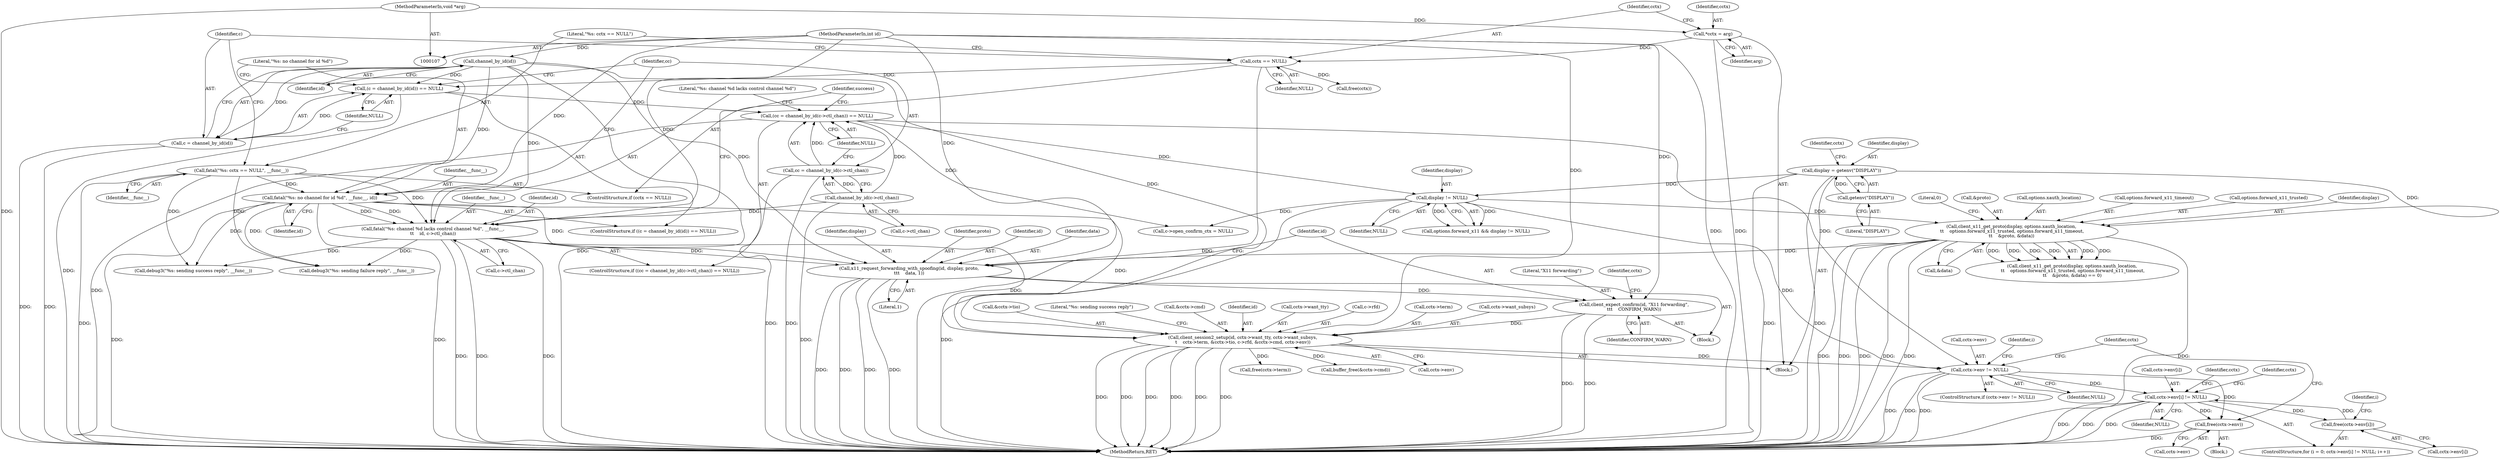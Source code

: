 digraph "0_mindrot_ed4ce82dbfa8a3a3c8ea6fa0db113c71e234416c_0@API" {
"1000359" [label="(Call,free(cctx->env))"];
"1000344" [label="(Call,cctx->env[i] != NULL)"];
"1000353" [label="(Call,free(cctx->env[i]))"];
"1000334" [label="(Call,cctx->env != NULL)"];
"1000240" [label="(Call,client_session2_setup(id, cctx->want_tty, cctx->want_subsys,\n\t    cctx->term, &cctx->tio, c->rfd, &cctx->cmd, cctx->env))"];
"1000226" [label="(Call,client_expect_confirm(id, \"X11 forwarding\",\n\t\t\t    CONFIRM_WARN))"];
"1000220" [label="(Call,x11_request_forwarding_with_spoofing(id, display, proto,\n\t\t\t    data, 1))"];
"1000148" [label="(Call,fatal(\"%s: channel %d lacks control channel %d\", __func__,\n\t\t    id, c->ctl_chan))"];
"1000125" [label="(Call,fatal(\"%s: cctx == NULL\", __func__))"];
"1000135" [label="(Call,fatal(\"%s: no channel for id %d\", __func__, id))"];
"1000132" [label="(Call,channel_by_id(id))"];
"1000108" [label="(MethodParameterIn,int id)"];
"1000143" [label="(Call,channel_by_id(c->ctl_chan))"];
"1000201" [label="(Call,client_x11_get_proto(display, options.xauth_location,\n \t\t    options.forward_x11_trusted, options.forward_x11_timeout,\n\t\t    &proto, &data))"];
"1000193" [label="(Call,display != NULL)"];
"1000180" [label="(Call,display = getenv(\"DISPLAY\"))"];
"1000182" [label="(Call,getenv(\"DISPLAY\"))"];
"1000140" [label="(Call,(cc = channel_by_id(c->ctl_chan)) == NULL)"];
"1000141" [label="(Call,cc = channel_by_id(c->ctl_chan))"];
"1000129" [label="(Call,(c = channel_by_id(id)) == NULL)"];
"1000130" [label="(Call,c = channel_by_id(id))"];
"1000122" [label="(Call,cctx == NULL)"];
"1000113" [label="(Call,*cctx = arg)"];
"1000110" [label="(MethodParameterIn,void *arg)"];
"1000334" [label="(Call,cctx->env != NULL)"];
"1000354" [label="(Call,cctx->env[i])"];
"1000195" [label="(Identifier,NULL)"];
"1000228" [label="(Literal,\"X11 forwarding\")"];
"1000180" [label="(Call,display = getenv(\"DISPLAY\"))"];
"1000142" [label="(Identifier,cc)"];
"1000363" [label="(Call,free(cctx))"];
"1000140" [label="(Call,(cc = channel_by_id(c->ctl_chan)) == NULL)"];
"1000123" [label="(Identifier,cctx)"];
"1000251" [label="(Call,&cctx->tio)"];
"1000266" [label="(Literal,\"%s: sending success reply\")"];
"1000258" [label="(Call,&cctx->cmd)"];
"1000150" [label="(Identifier,__func__)"];
"1000216" [label="(Literal,0)"];
"1000111" [label="(Block,)"];
"1000340" [label="(ControlStructure,for (i = 0; cctx->env[i] != NULL; i++))"];
"1000342" [label="(Identifier,i)"];
"1000364" [label="(Identifier,cctx)"];
"1000193" [label="(Call,display != NULL)"];
"1000189" [label="(Call,options.forward_x11 && display != NULL)"];
"1000345" [label="(Call,cctx->env[i])"];
"1000241" [label="(Identifier,id)"];
"1000212" [label="(Call,&proto)"];
"1000217" [label="(Block,)"];
"1000114" [label="(Identifier,cctx)"];
"1000335" [label="(Call,cctx->env)"];
"1000121" [label="(ControlStructure,if (cctx == NULL))"];
"1000181" [label="(Identifier,display)"];
"1000182" [label="(Call,getenv(\"DISPLAY\"))"];
"1000194" [label="(Identifier,display)"];
"1000350" [label="(Identifier,NULL)"];
"1000226" [label="(Call,client_expect_confirm(id, \"X11 forwarding\",\n\t\t\t    CONFIRM_WARN))"];
"1000344" [label="(Call,cctx->env[i] != NULL)"];
"1000141" [label="(Call,cc = channel_by_id(c->ctl_chan))"];
"1000183" [label="(Literal,\"DISPLAY\")"];
"1000108" [label="(MethodParameterIn,int id)"];
"1000242" [label="(Call,cctx->want_tty)"];
"1000265" [label="(Call,debug3(\"%s: sending success reply\", __func__))"];
"1000203" [label="(Call,options.xauth_location)"];
"1000135" [label="(Call,fatal(\"%s: no channel for id %d\", __func__, id))"];
"1000129" [label="(Call,(c = channel_by_id(id)) == NULL)"];
"1000233" [label="(Identifier,cctx)"];
"1000147" [label="(Identifier,NULL)"];
"1000209" [label="(Call,options.forward_x11_timeout)"];
"1000240" [label="(Call,client_session2_setup(id, cctx->want_tty, cctx->want_subsys,\n\t    cctx->term, &cctx->tio, c->rfd, &cctx->cmd, cctx->env))"];
"1000222" [label="(Identifier,display)"];
"1000229" [label="(Identifier,CONFIRM_WARN)"];
"1000134" [label="(Identifier,NULL)"];
"1000220" [label="(Call,x11_request_forwarding_with_spoofing(id, display, proto,\n\t\t\t    data, 1))"];
"1000128" [label="(ControlStructure,if ((c = channel_by_id(id)) == NULL))"];
"1000152" [label="(Call,c->ctl_chan)"];
"1000324" [label="(Call,buffer_free(&cctx->cmd))"];
"1000126" [label="(Literal,\"%s: cctx == NULL\")"];
"1000132" [label="(Call,channel_by_id(id))"];
"1000214" [label="(Call,&data)"];
"1000137" [label="(Identifier,__func__)"];
"1000255" [label="(Call,c->rfd)"];
"1000352" [label="(Identifier,i)"];
"1000143" [label="(Call,channel_by_id(c->ctl_chan))"];
"1000262" [label="(Call,cctx->env)"];
"1000365" [label="(MethodReturn,RET)"];
"1000138" [label="(Identifier,id)"];
"1000353" [label="(Call,free(cctx->env[i]))"];
"1000110" [label="(MethodParameterIn,void *arg)"];
"1000223" [label="(Identifier,proto)"];
"1000151" [label="(Identifier,id)"];
"1000113" [label="(Call,*cctx = arg)"];
"1000206" [label="(Call,options.forward_x11_trusted)"];
"1000356" [label="(Identifier,cctx)"];
"1000202" [label="(Identifier,display)"];
"1000339" [label="(Block,)"];
"1000149" [label="(Literal,\"%s: channel %d lacks control channel %d\")"];
"1000122" [label="(Call,cctx == NULL)"];
"1000187" [label="(Identifier,cctx)"];
"1000333" [label="(ControlStructure,if (cctx->env != NULL))"];
"1000225" [label="(Literal,1)"];
"1000329" [label="(Call,free(cctx->term))"];
"1000248" [label="(Call,cctx->term)"];
"1000360" [label="(Call,cctx->env)"];
"1000127" [label="(Identifier,__func__)"];
"1000148" [label="(Call,fatal(\"%s: channel %d lacks control channel %d\", __func__,\n\t\t    id, c->ctl_chan))"];
"1000338" [label="(Identifier,NULL)"];
"1000361" [label="(Identifier,cctx)"];
"1000124" [label="(Identifier,NULL)"];
"1000144" [label="(Call,c->ctl_chan)"];
"1000157" [label="(Identifier,success)"];
"1000200" [label="(Call,client_x11_get_proto(display, options.xauth_location,\n \t\t    options.forward_x11_trusted, options.forward_x11_timeout,\n\t\t    &proto, &data) == 0)"];
"1000115" [label="(Identifier,arg)"];
"1000227" [label="(Identifier,id)"];
"1000136" [label="(Literal,\"%s: no channel for id %d\")"];
"1000319" [label="(Call,c->open_confirm_ctx = NULL)"];
"1000359" [label="(Call,free(cctx->env))"];
"1000131" [label="(Identifier,c)"];
"1000133" [label="(Identifier,id)"];
"1000221" [label="(Identifier,id)"];
"1000201" [label="(Call,client_x11_get_proto(display, options.xauth_location,\n \t\t    options.forward_x11_trusted, options.forward_x11_timeout,\n\t\t    &proto, &data))"];
"1000125" [label="(Call,fatal(\"%s: cctx == NULL\", __func__))"];
"1000139" [label="(ControlStructure,if ((cc = channel_by_id(c->ctl_chan)) == NULL))"];
"1000224" [label="(Identifier,data)"];
"1000130" [label="(Call,c = channel_by_id(id))"];
"1000159" [label="(Call,debug3(\"%s: sending failure reply\", __func__))"];
"1000245" [label="(Call,cctx->want_subsys)"];
"1000359" -> "1000339"  [label="AST: "];
"1000359" -> "1000360"  [label="CFG: "];
"1000360" -> "1000359"  [label="AST: "];
"1000364" -> "1000359"  [label="CFG: "];
"1000359" -> "1000365"  [label="DDG: "];
"1000344" -> "1000359"  [label="DDG: "];
"1000334" -> "1000359"  [label="DDG: "];
"1000344" -> "1000340"  [label="AST: "];
"1000344" -> "1000350"  [label="CFG: "];
"1000345" -> "1000344"  [label="AST: "];
"1000350" -> "1000344"  [label="AST: "];
"1000356" -> "1000344"  [label="CFG: "];
"1000361" -> "1000344"  [label="CFG: "];
"1000344" -> "1000365"  [label="DDG: "];
"1000344" -> "1000365"  [label="DDG: "];
"1000344" -> "1000365"  [label="DDG: "];
"1000353" -> "1000344"  [label="DDG: "];
"1000334" -> "1000344"  [label="DDG: "];
"1000344" -> "1000353"  [label="DDG: "];
"1000353" -> "1000340"  [label="AST: "];
"1000353" -> "1000354"  [label="CFG: "];
"1000354" -> "1000353"  [label="AST: "];
"1000352" -> "1000353"  [label="CFG: "];
"1000334" -> "1000333"  [label="AST: "];
"1000334" -> "1000338"  [label="CFG: "];
"1000335" -> "1000334"  [label="AST: "];
"1000338" -> "1000334"  [label="AST: "];
"1000342" -> "1000334"  [label="CFG: "];
"1000364" -> "1000334"  [label="CFG: "];
"1000334" -> "1000365"  [label="DDG: "];
"1000334" -> "1000365"  [label="DDG: "];
"1000334" -> "1000365"  [label="DDG: "];
"1000240" -> "1000334"  [label="DDG: "];
"1000193" -> "1000334"  [label="DDG: "];
"1000140" -> "1000334"  [label="DDG: "];
"1000240" -> "1000111"  [label="AST: "];
"1000240" -> "1000262"  [label="CFG: "];
"1000241" -> "1000240"  [label="AST: "];
"1000242" -> "1000240"  [label="AST: "];
"1000245" -> "1000240"  [label="AST: "];
"1000248" -> "1000240"  [label="AST: "];
"1000251" -> "1000240"  [label="AST: "];
"1000255" -> "1000240"  [label="AST: "];
"1000258" -> "1000240"  [label="AST: "];
"1000262" -> "1000240"  [label="AST: "];
"1000266" -> "1000240"  [label="CFG: "];
"1000240" -> "1000365"  [label="DDG: "];
"1000240" -> "1000365"  [label="DDG: "];
"1000240" -> "1000365"  [label="DDG: "];
"1000240" -> "1000365"  [label="DDG: "];
"1000240" -> "1000365"  [label="DDG: "];
"1000240" -> "1000365"  [label="DDG: "];
"1000226" -> "1000240"  [label="DDG: "];
"1000148" -> "1000240"  [label="DDG: "];
"1000132" -> "1000240"  [label="DDG: "];
"1000135" -> "1000240"  [label="DDG: "];
"1000108" -> "1000240"  [label="DDG: "];
"1000240" -> "1000324"  [label="DDG: "];
"1000240" -> "1000329"  [label="DDG: "];
"1000226" -> "1000217"  [label="AST: "];
"1000226" -> "1000229"  [label="CFG: "];
"1000227" -> "1000226"  [label="AST: "];
"1000228" -> "1000226"  [label="AST: "];
"1000229" -> "1000226"  [label="AST: "];
"1000233" -> "1000226"  [label="CFG: "];
"1000226" -> "1000365"  [label="DDG: "];
"1000226" -> "1000365"  [label="DDG: "];
"1000220" -> "1000226"  [label="DDG: "];
"1000108" -> "1000226"  [label="DDG: "];
"1000220" -> "1000217"  [label="AST: "];
"1000220" -> "1000225"  [label="CFG: "];
"1000221" -> "1000220"  [label="AST: "];
"1000222" -> "1000220"  [label="AST: "];
"1000223" -> "1000220"  [label="AST: "];
"1000224" -> "1000220"  [label="AST: "];
"1000225" -> "1000220"  [label="AST: "];
"1000227" -> "1000220"  [label="CFG: "];
"1000220" -> "1000365"  [label="DDG: "];
"1000220" -> "1000365"  [label="DDG: "];
"1000220" -> "1000365"  [label="DDG: "];
"1000220" -> "1000365"  [label="DDG: "];
"1000148" -> "1000220"  [label="DDG: "];
"1000132" -> "1000220"  [label="DDG: "];
"1000135" -> "1000220"  [label="DDG: "];
"1000108" -> "1000220"  [label="DDG: "];
"1000201" -> "1000220"  [label="DDG: "];
"1000148" -> "1000139"  [label="AST: "];
"1000148" -> "1000152"  [label="CFG: "];
"1000149" -> "1000148"  [label="AST: "];
"1000150" -> "1000148"  [label="AST: "];
"1000151" -> "1000148"  [label="AST: "];
"1000152" -> "1000148"  [label="AST: "];
"1000157" -> "1000148"  [label="CFG: "];
"1000148" -> "1000365"  [label="DDG: "];
"1000148" -> "1000365"  [label="DDG: "];
"1000148" -> "1000365"  [label="DDG: "];
"1000125" -> "1000148"  [label="DDG: "];
"1000135" -> "1000148"  [label="DDG: "];
"1000135" -> "1000148"  [label="DDG: "];
"1000132" -> "1000148"  [label="DDG: "];
"1000108" -> "1000148"  [label="DDG: "];
"1000143" -> "1000148"  [label="DDG: "];
"1000148" -> "1000159"  [label="DDG: "];
"1000148" -> "1000265"  [label="DDG: "];
"1000125" -> "1000121"  [label="AST: "];
"1000125" -> "1000127"  [label="CFG: "];
"1000126" -> "1000125"  [label="AST: "];
"1000127" -> "1000125"  [label="AST: "];
"1000131" -> "1000125"  [label="CFG: "];
"1000125" -> "1000365"  [label="DDG: "];
"1000125" -> "1000135"  [label="DDG: "];
"1000125" -> "1000159"  [label="DDG: "];
"1000125" -> "1000265"  [label="DDG: "];
"1000135" -> "1000128"  [label="AST: "];
"1000135" -> "1000138"  [label="CFG: "];
"1000136" -> "1000135"  [label="AST: "];
"1000137" -> "1000135"  [label="AST: "];
"1000138" -> "1000135"  [label="AST: "];
"1000142" -> "1000135"  [label="CFG: "];
"1000135" -> "1000365"  [label="DDG: "];
"1000135" -> "1000365"  [label="DDG: "];
"1000132" -> "1000135"  [label="DDG: "];
"1000108" -> "1000135"  [label="DDG: "];
"1000135" -> "1000159"  [label="DDG: "];
"1000135" -> "1000265"  [label="DDG: "];
"1000132" -> "1000130"  [label="AST: "];
"1000132" -> "1000133"  [label="CFG: "];
"1000133" -> "1000132"  [label="AST: "];
"1000130" -> "1000132"  [label="CFG: "];
"1000132" -> "1000365"  [label="DDG: "];
"1000132" -> "1000129"  [label="DDG: "];
"1000132" -> "1000130"  [label="DDG: "];
"1000108" -> "1000132"  [label="DDG: "];
"1000108" -> "1000107"  [label="AST: "];
"1000108" -> "1000365"  [label="DDG: "];
"1000143" -> "1000141"  [label="AST: "];
"1000143" -> "1000144"  [label="CFG: "];
"1000144" -> "1000143"  [label="AST: "];
"1000141" -> "1000143"  [label="CFG: "];
"1000143" -> "1000365"  [label="DDG: "];
"1000143" -> "1000140"  [label="DDG: "];
"1000143" -> "1000141"  [label="DDG: "];
"1000201" -> "1000200"  [label="AST: "];
"1000201" -> "1000214"  [label="CFG: "];
"1000202" -> "1000201"  [label="AST: "];
"1000203" -> "1000201"  [label="AST: "];
"1000206" -> "1000201"  [label="AST: "];
"1000209" -> "1000201"  [label="AST: "];
"1000212" -> "1000201"  [label="AST: "];
"1000214" -> "1000201"  [label="AST: "];
"1000216" -> "1000201"  [label="CFG: "];
"1000201" -> "1000365"  [label="DDG: "];
"1000201" -> "1000365"  [label="DDG: "];
"1000201" -> "1000365"  [label="DDG: "];
"1000201" -> "1000365"  [label="DDG: "];
"1000201" -> "1000365"  [label="DDG: "];
"1000201" -> "1000365"  [label="DDG: "];
"1000201" -> "1000200"  [label="DDG: "];
"1000201" -> "1000200"  [label="DDG: "];
"1000201" -> "1000200"  [label="DDG: "];
"1000201" -> "1000200"  [label="DDG: "];
"1000201" -> "1000200"  [label="DDG: "];
"1000201" -> "1000200"  [label="DDG: "];
"1000193" -> "1000201"  [label="DDG: "];
"1000180" -> "1000201"  [label="DDG: "];
"1000193" -> "1000189"  [label="AST: "];
"1000193" -> "1000195"  [label="CFG: "];
"1000194" -> "1000193"  [label="AST: "];
"1000195" -> "1000193"  [label="AST: "];
"1000189" -> "1000193"  [label="CFG: "];
"1000193" -> "1000365"  [label="DDG: "];
"1000193" -> "1000189"  [label="DDG: "];
"1000193" -> "1000189"  [label="DDG: "];
"1000180" -> "1000193"  [label="DDG: "];
"1000140" -> "1000193"  [label="DDG: "];
"1000193" -> "1000319"  [label="DDG: "];
"1000180" -> "1000111"  [label="AST: "];
"1000180" -> "1000182"  [label="CFG: "];
"1000181" -> "1000180"  [label="AST: "];
"1000182" -> "1000180"  [label="AST: "];
"1000187" -> "1000180"  [label="CFG: "];
"1000180" -> "1000365"  [label="DDG: "];
"1000180" -> "1000365"  [label="DDG: "];
"1000182" -> "1000180"  [label="DDG: "];
"1000182" -> "1000183"  [label="CFG: "];
"1000183" -> "1000182"  [label="AST: "];
"1000140" -> "1000139"  [label="AST: "];
"1000140" -> "1000147"  [label="CFG: "];
"1000141" -> "1000140"  [label="AST: "];
"1000147" -> "1000140"  [label="AST: "];
"1000149" -> "1000140"  [label="CFG: "];
"1000157" -> "1000140"  [label="CFG: "];
"1000140" -> "1000365"  [label="DDG: "];
"1000141" -> "1000140"  [label="DDG: "];
"1000129" -> "1000140"  [label="DDG: "];
"1000140" -> "1000319"  [label="DDG: "];
"1000142" -> "1000141"  [label="AST: "];
"1000147" -> "1000141"  [label="CFG: "];
"1000141" -> "1000365"  [label="DDG: "];
"1000141" -> "1000365"  [label="DDG: "];
"1000129" -> "1000128"  [label="AST: "];
"1000129" -> "1000134"  [label="CFG: "];
"1000130" -> "1000129"  [label="AST: "];
"1000134" -> "1000129"  [label="AST: "];
"1000136" -> "1000129"  [label="CFG: "];
"1000142" -> "1000129"  [label="CFG: "];
"1000129" -> "1000365"  [label="DDG: "];
"1000130" -> "1000129"  [label="DDG: "];
"1000122" -> "1000129"  [label="DDG: "];
"1000131" -> "1000130"  [label="AST: "];
"1000134" -> "1000130"  [label="CFG: "];
"1000130" -> "1000365"  [label="DDG: "];
"1000130" -> "1000365"  [label="DDG: "];
"1000122" -> "1000121"  [label="AST: "];
"1000122" -> "1000124"  [label="CFG: "];
"1000123" -> "1000122"  [label="AST: "];
"1000124" -> "1000122"  [label="AST: "];
"1000126" -> "1000122"  [label="CFG: "];
"1000131" -> "1000122"  [label="CFG: "];
"1000122" -> "1000365"  [label="DDG: "];
"1000113" -> "1000122"  [label="DDG: "];
"1000122" -> "1000363"  [label="DDG: "];
"1000113" -> "1000111"  [label="AST: "];
"1000113" -> "1000115"  [label="CFG: "];
"1000114" -> "1000113"  [label="AST: "];
"1000115" -> "1000113"  [label="AST: "];
"1000123" -> "1000113"  [label="CFG: "];
"1000113" -> "1000365"  [label="DDG: "];
"1000110" -> "1000113"  [label="DDG: "];
"1000110" -> "1000107"  [label="AST: "];
"1000110" -> "1000365"  [label="DDG: "];
}
